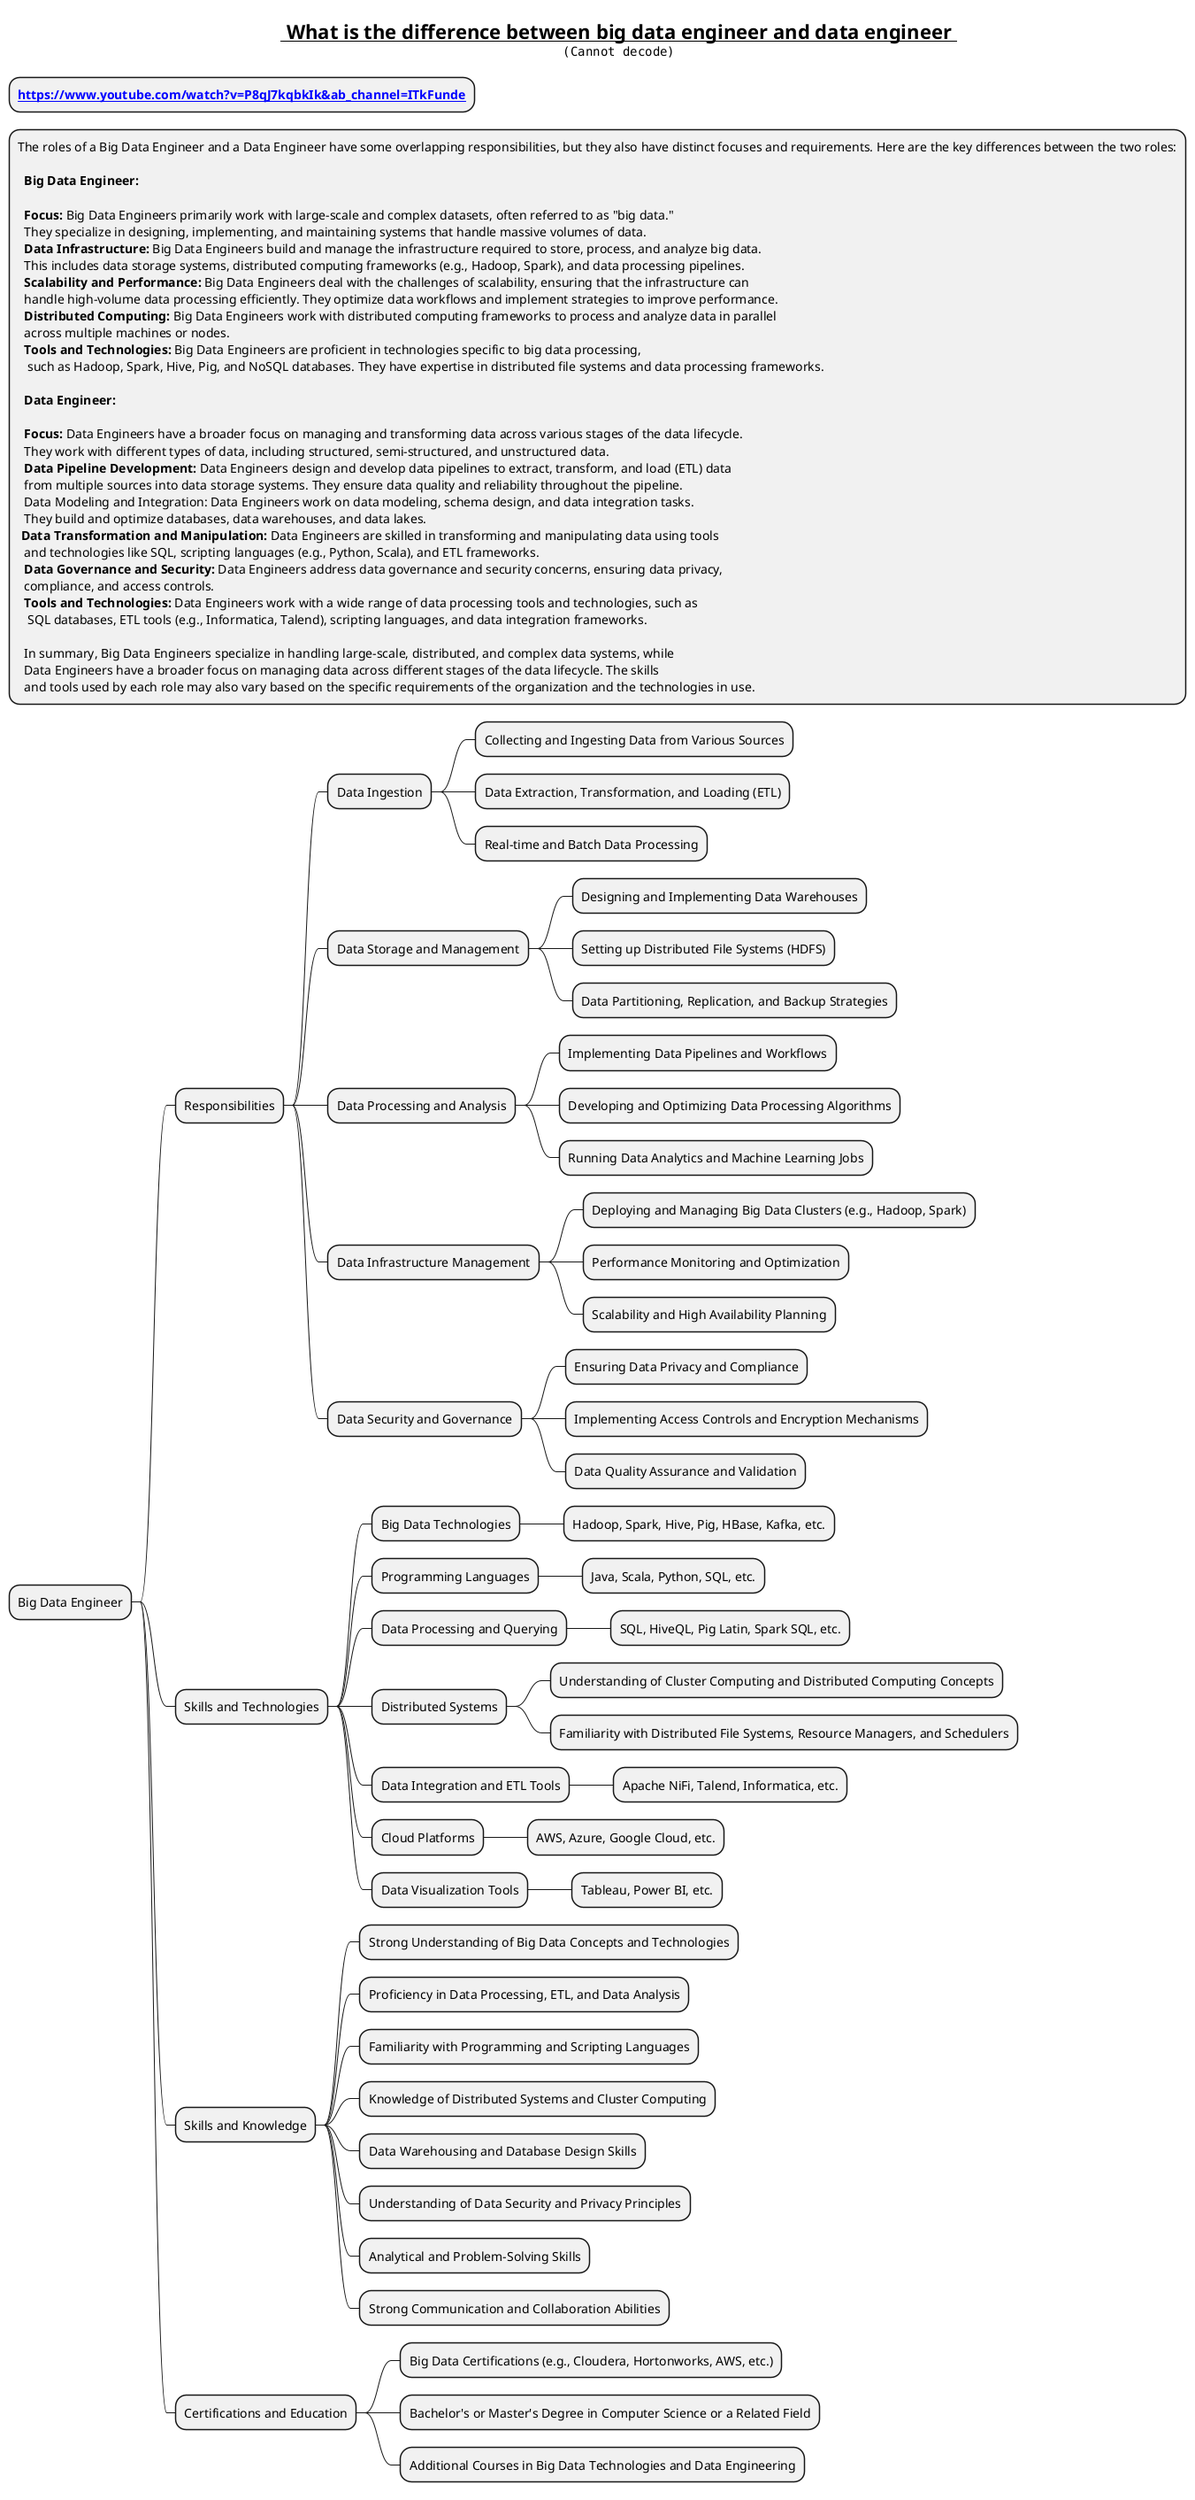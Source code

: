 @startmindmap
title =__ What is the difference between big data engineer and data engineer __\n<img:images/img_1.png>

* **[[https://www.youtube.com/watch?v=P8qJ7kqbkIk&ab_channel=ITkFunde]]**

*:The roles of a Big Data Engineer and a Data Engineer have some overlapping responsibilities, but they also have distinct focuses and requirements. Here are the key differences between the two roles:

  **Big Data Engineer:**

  **Focus:** Big Data Engineers primarily work with large-scale and complex datasets, often referred to as "big data."
  They specialize in designing, implementing, and maintaining systems that handle massive volumes of data.
  **Data Infrastructure:** Big Data Engineers build and manage the infrastructure required to store, process, and analyze big data.
  This includes data storage systems, distributed computing frameworks (e.g., Hadoop, Spark), and data processing pipelines.
  **Scalability and Performance:** Big Data Engineers deal with the challenges of scalability, ensuring that the infrastructure can
  handle high-volume data processing efficiently. They optimize data workflows and implement strategies to improve performance.
  **Distributed Computing:** Big Data Engineers work with distributed computing frameworks to process and analyze data in parallel
  across multiple machines or nodes.
  **Tools and Technologies:** Big Data Engineers are proficient in technologies specific to big data processing,
   such as Hadoop, Spark, Hive, Pig, and NoSQL databases. They have expertise in distributed file systems and data processing frameworks.

  **Data Engineer:**

  **Focus:** Data Engineers have a broader focus on managing and transforming data across various stages of the data lifecycle.
  They work with different types of data, including structured, semi-structured, and unstructured data.
  **Data Pipeline Development:** Data Engineers design and develop data pipelines to extract, transform, and load (ETL) data
  from multiple sources into data storage systems. They ensure data quality and reliability throughout the pipeline.
  Data Modeling and Integration: Data Engineers work on data modeling, schema design, and data integration tasks.
  They build and optimize databases, data warehouses, and data lakes.
 **Data Transformation and Manipulation:** Data Engineers are skilled in transforming and manipulating data using tools
  and technologies like SQL, scripting languages (e.g., Python, Scala), and ETL frameworks.
  **Data Governance and Security:** Data Engineers address data governance and security concerns, ensuring data privacy,
  compliance, and access controls.
  **Tools and Technologies:** Data Engineers work with a wide range of data processing tools and technologies, such as
   SQL databases, ETL tools (e.g., Informatica, Talend), scripting languages, and data integration frameworks.

  In summary, Big Data Engineers specialize in handling large-scale, distributed, and complex data systems, while
  Data Engineers have a broader focus on managing data across different stages of the data lifecycle. The skills
  and tools used by each role may also vary based on the specific requirements of the organization and the technologies in use.;

* Big Data Engineer
** Responsibilities
*** Data Ingestion
**** Collecting and Ingesting Data from Various Sources
**** Data Extraction, Transformation, and Loading (ETL)
**** Real-time and Batch Data Processing
*** Data Storage and Management
**** Designing and Implementing Data Warehouses
**** Setting up Distributed File Systems (HDFS)
**** Data Partitioning, Replication, and Backup Strategies
*** Data Processing and Analysis
**** Implementing Data Pipelines and Workflows
**** Developing and Optimizing Data Processing Algorithms
**** Running Data Analytics and Machine Learning Jobs
*** Data Infrastructure Management
**** Deploying and Managing Big Data Clusters (e.g., Hadoop, Spark)
**** Performance Monitoring and Optimization
**** Scalability and High Availability Planning
*** Data Security and Governance
**** Ensuring Data Privacy and Compliance
**** Implementing Access Controls and Encryption Mechanisms
**** Data Quality Assurance and Validation
** Skills and Technologies
*** Big Data Technologies
**** Hadoop, Spark, Hive, Pig, HBase, Kafka, etc.
*** Programming Languages
**** Java, Scala, Python, SQL, etc.
*** Data Processing and Querying
**** SQL, HiveQL, Pig Latin, Spark SQL, etc.
*** Distributed Systems
**** Understanding of Cluster Computing and Distributed Computing Concepts
**** Familiarity with Distributed File Systems, Resource Managers, and Schedulers
*** Data Integration and ETL Tools
**** Apache NiFi, Talend, Informatica, etc.
*** Cloud Platforms
**** AWS, Azure, Google Cloud, etc.
*** Data Visualization Tools
**** Tableau, Power BI, etc.
** Skills and Knowledge
*** Strong Understanding of Big Data Concepts and Technologies
*** Proficiency in Data Processing, ETL, and Data Analysis
*** Familiarity with Programming and Scripting Languages
*** Knowledge of Distributed Systems and Cluster Computing
*** Data Warehousing and Database Design Skills
*** Understanding of Data Security and Privacy Principles
*** Analytical and Problem-Solving Skills
*** Strong Communication and Collaboration Abilities
** Certifications and Education
*** Big Data Certifications (e.g., Cloudera, Hortonworks, AWS, etc.)
*** Bachelor's or Master's Degree in Computer Science or a Related Field
*** Additional Courses in Big Data Technologies and Data Engineering
@endmindmap
